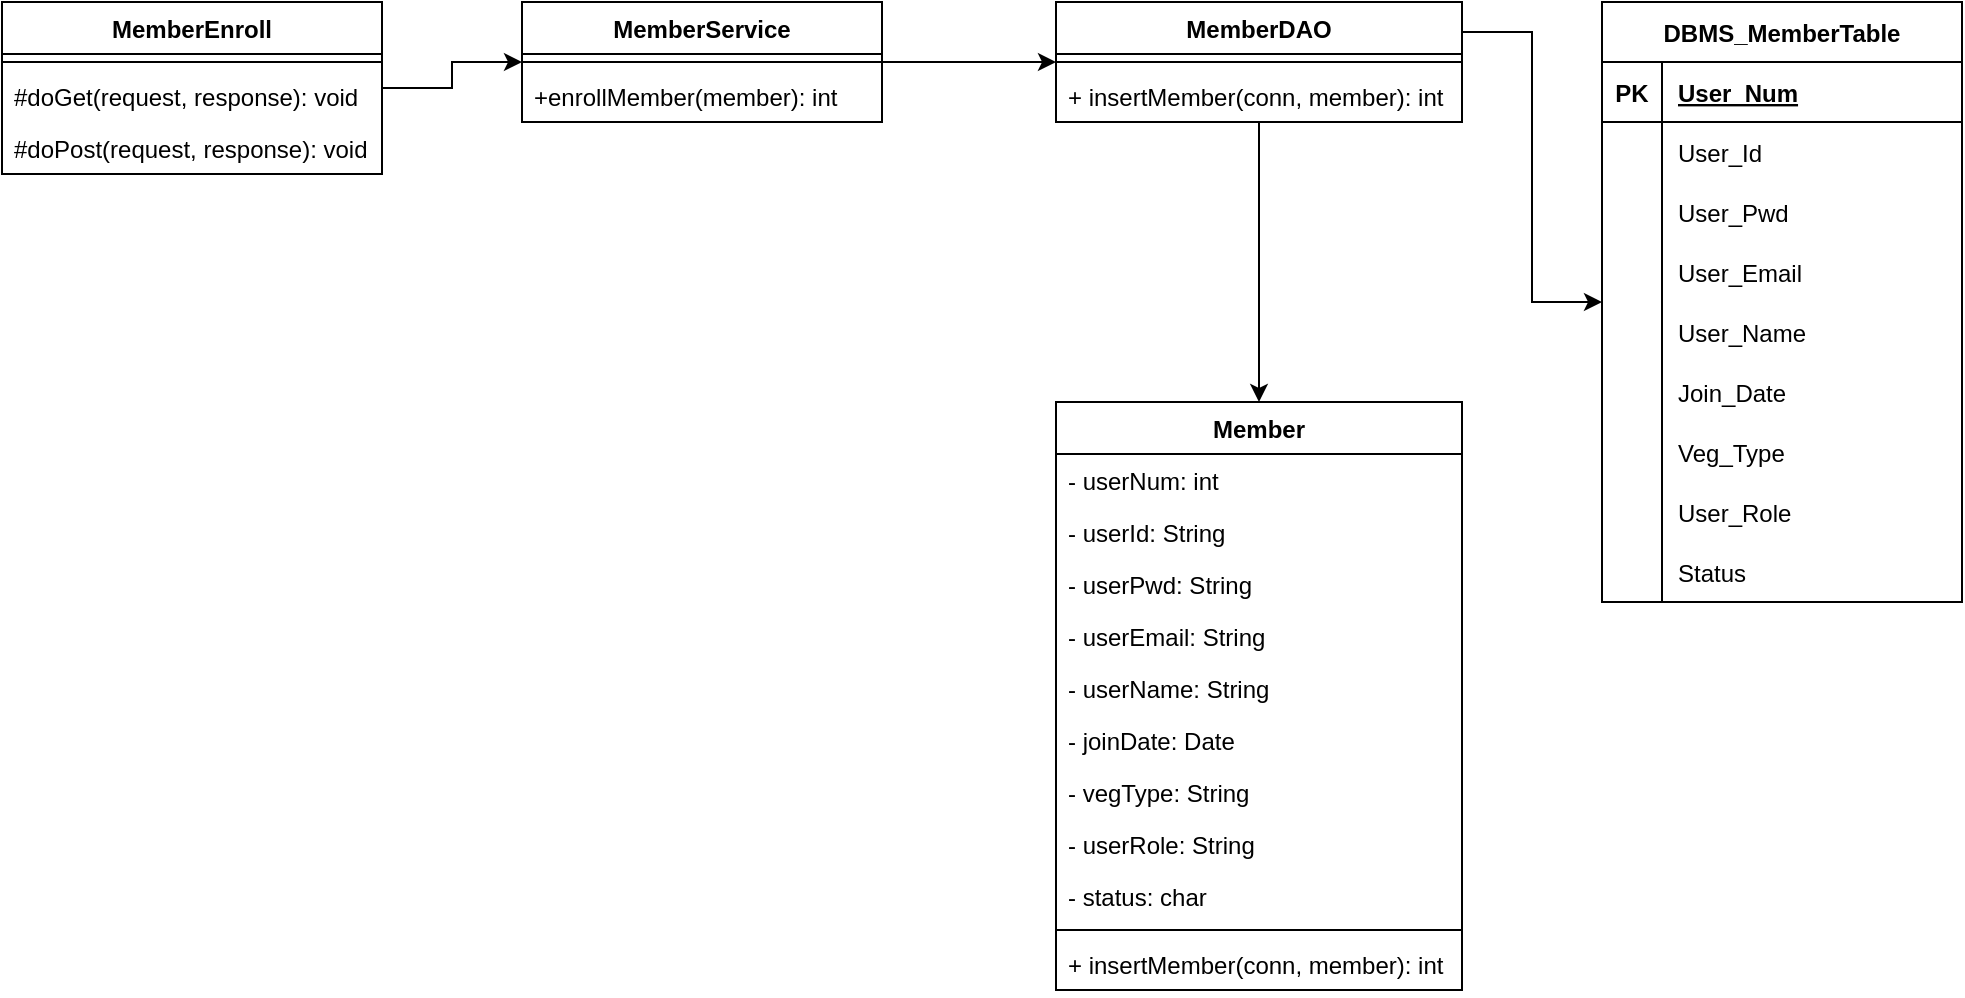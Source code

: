 <mxfile version="14.2.3" type="github">
  <diagram id="OEhobAqETvOdapS4N9l6" name="Page-1">
    <mxGraphModel dx="1422" dy="772" grid="1" gridSize="10" guides="1" tooltips="1" connect="1" arrows="1" fold="1" page="1" pageScale="1" pageWidth="1169" pageHeight="827" math="0" shadow="0">
      <root>
        <mxCell id="0" />
        <mxCell id="1" parent="0" />
        <mxCell id="ojRmfwbubDVdtDespIjS-7" value="DBMS_MemberTable" style="shape=table;startSize=30;container=1;collapsible=1;childLayout=tableLayout;fixedRows=1;rowLines=0;fontStyle=1;align=center;resizeLast=1;" parent="1" vertex="1">
          <mxGeometry x="880" y="80" width="180" height="300" as="geometry" />
        </mxCell>
        <mxCell id="ojRmfwbubDVdtDespIjS-8" value="" style="shape=partialRectangle;collapsible=0;dropTarget=0;pointerEvents=0;fillColor=none;top=0;left=0;bottom=1;right=0;points=[[0,0.5],[1,0.5]];portConstraint=eastwest;" parent="ojRmfwbubDVdtDespIjS-7" vertex="1">
          <mxGeometry y="30" width="180" height="30" as="geometry" />
        </mxCell>
        <mxCell id="ojRmfwbubDVdtDespIjS-9" value="PK" style="shape=partialRectangle;connectable=0;fillColor=none;top=0;left=0;bottom=0;right=0;fontStyle=1;overflow=hidden;" parent="ojRmfwbubDVdtDespIjS-8" vertex="1">
          <mxGeometry width="30" height="30" as="geometry" />
        </mxCell>
        <mxCell id="ojRmfwbubDVdtDespIjS-10" value="User_Num" style="shape=partialRectangle;connectable=0;fillColor=none;top=0;left=0;bottom=0;right=0;align=left;spacingLeft=6;fontStyle=5;overflow=hidden;" parent="ojRmfwbubDVdtDespIjS-8" vertex="1">
          <mxGeometry x="30" width="150" height="30" as="geometry" />
        </mxCell>
        <mxCell id="ojRmfwbubDVdtDespIjS-11" value="" style="shape=partialRectangle;collapsible=0;dropTarget=0;pointerEvents=0;fillColor=none;top=0;left=0;bottom=0;right=0;points=[[0,0.5],[1,0.5]];portConstraint=eastwest;" parent="ojRmfwbubDVdtDespIjS-7" vertex="1">
          <mxGeometry y="60" width="180" height="30" as="geometry" />
        </mxCell>
        <mxCell id="ojRmfwbubDVdtDespIjS-12" value="" style="shape=partialRectangle;connectable=0;fillColor=none;top=0;left=0;bottom=0;right=0;editable=1;overflow=hidden;" parent="ojRmfwbubDVdtDespIjS-11" vertex="1">
          <mxGeometry width="30" height="30" as="geometry" />
        </mxCell>
        <mxCell id="ojRmfwbubDVdtDespIjS-13" value="User_Id" style="shape=partialRectangle;connectable=0;fillColor=none;top=0;left=0;bottom=0;right=0;align=left;spacingLeft=6;overflow=hidden;" parent="ojRmfwbubDVdtDespIjS-11" vertex="1">
          <mxGeometry x="30" width="150" height="30" as="geometry" />
        </mxCell>
        <mxCell id="ojRmfwbubDVdtDespIjS-14" value="" style="shape=partialRectangle;collapsible=0;dropTarget=0;pointerEvents=0;fillColor=none;top=0;left=0;bottom=0;right=0;points=[[0,0.5],[1,0.5]];portConstraint=eastwest;" parent="ojRmfwbubDVdtDespIjS-7" vertex="1">
          <mxGeometry y="90" width="180" height="30" as="geometry" />
        </mxCell>
        <mxCell id="ojRmfwbubDVdtDespIjS-15" value="" style="shape=partialRectangle;connectable=0;fillColor=none;top=0;left=0;bottom=0;right=0;editable=1;overflow=hidden;" parent="ojRmfwbubDVdtDespIjS-14" vertex="1">
          <mxGeometry width="30" height="30" as="geometry" />
        </mxCell>
        <mxCell id="ojRmfwbubDVdtDespIjS-16" value="User_Pwd" style="shape=partialRectangle;connectable=0;fillColor=none;top=0;left=0;bottom=0;right=0;align=left;spacingLeft=6;overflow=hidden;" parent="ojRmfwbubDVdtDespIjS-14" vertex="1">
          <mxGeometry x="30" width="150" height="30" as="geometry" />
        </mxCell>
        <mxCell id="ojRmfwbubDVdtDespIjS-17" value="" style="shape=partialRectangle;collapsible=0;dropTarget=0;pointerEvents=0;fillColor=none;top=0;left=0;bottom=0;right=0;points=[[0,0.5],[1,0.5]];portConstraint=eastwest;" parent="ojRmfwbubDVdtDespIjS-7" vertex="1">
          <mxGeometry y="120" width="180" height="30" as="geometry" />
        </mxCell>
        <mxCell id="ojRmfwbubDVdtDespIjS-18" value="" style="shape=partialRectangle;connectable=0;fillColor=none;top=0;left=0;bottom=0;right=0;editable=1;overflow=hidden;" parent="ojRmfwbubDVdtDespIjS-17" vertex="1">
          <mxGeometry width="30" height="30" as="geometry" />
        </mxCell>
        <mxCell id="ojRmfwbubDVdtDespIjS-19" value="User_Email" style="shape=partialRectangle;connectable=0;fillColor=none;top=0;left=0;bottom=0;right=0;align=left;spacingLeft=6;overflow=hidden;" parent="ojRmfwbubDVdtDespIjS-17" vertex="1">
          <mxGeometry x="30" width="150" height="30" as="geometry" />
        </mxCell>
        <mxCell id="ojRmfwbubDVdtDespIjS-23" value="" style="shape=partialRectangle;collapsible=0;dropTarget=0;pointerEvents=0;fillColor=none;top=0;left=0;bottom=0;right=0;points=[[0,0.5],[1,0.5]];portConstraint=eastwest;" parent="ojRmfwbubDVdtDespIjS-7" vertex="1">
          <mxGeometry y="150" width="180" height="30" as="geometry" />
        </mxCell>
        <mxCell id="ojRmfwbubDVdtDespIjS-24" value="" style="shape=partialRectangle;connectable=0;fillColor=none;top=0;left=0;bottom=0;right=0;editable=1;overflow=hidden;" parent="ojRmfwbubDVdtDespIjS-23" vertex="1">
          <mxGeometry width="30" height="30" as="geometry" />
        </mxCell>
        <mxCell id="ojRmfwbubDVdtDespIjS-25" value="User_Name" style="shape=partialRectangle;connectable=0;fillColor=none;top=0;left=0;bottom=0;right=0;align=left;spacingLeft=6;overflow=hidden;" parent="ojRmfwbubDVdtDespIjS-23" vertex="1">
          <mxGeometry x="30" width="150" height="30" as="geometry" />
        </mxCell>
        <mxCell id="ojRmfwbubDVdtDespIjS-26" value="" style="shape=partialRectangle;collapsible=0;dropTarget=0;pointerEvents=0;fillColor=none;top=0;left=0;bottom=0;right=0;points=[[0,0.5],[1,0.5]];portConstraint=eastwest;" parent="ojRmfwbubDVdtDespIjS-7" vertex="1">
          <mxGeometry y="180" width="180" height="30" as="geometry" />
        </mxCell>
        <mxCell id="ojRmfwbubDVdtDespIjS-27" value="" style="shape=partialRectangle;connectable=0;fillColor=none;top=0;left=0;bottom=0;right=0;editable=1;overflow=hidden;" parent="ojRmfwbubDVdtDespIjS-26" vertex="1">
          <mxGeometry width="30" height="30" as="geometry" />
        </mxCell>
        <mxCell id="ojRmfwbubDVdtDespIjS-28" value="Join_Date" style="shape=partialRectangle;connectable=0;fillColor=none;top=0;left=0;bottom=0;right=0;align=left;spacingLeft=6;overflow=hidden;" parent="ojRmfwbubDVdtDespIjS-26" vertex="1">
          <mxGeometry x="30" width="150" height="30" as="geometry" />
        </mxCell>
        <mxCell id="ojRmfwbubDVdtDespIjS-50" value="" style="shape=partialRectangle;collapsible=0;dropTarget=0;pointerEvents=0;fillColor=none;top=0;left=0;bottom=0;right=0;points=[[0,0.5],[1,0.5]];portConstraint=eastwest;" parent="ojRmfwbubDVdtDespIjS-7" vertex="1">
          <mxGeometry y="210" width="180" height="30" as="geometry" />
        </mxCell>
        <mxCell id="ojRmfwbubDVdtDespIjS-51" value="" style="shape=partialRectangle;connectable=0;fillColor=none;top=0;left=0;bottom=0;right=0;editable=1;overflow=hidden;" parent="ojRmfwbubDVdtDespIjS-50" vertex="1">
          <mxGeometry width="30" height="30" as="geometry" />
        </mxCell>
        <mxCell id="ojRmfwbubDVdtDespIjS-52" value="Veg_Type" style="shape=partialRectangle;connectable=0;fillColor=none;top=0;left=0;bottom=0;right=0;align=left;spacingLeft=6;overflow=hidden;" parent="ojRmfwbubDVdtDespIjS-50" vertex="1">
          <mxGeometry x="30" width="150" height="30" as="geometry" />
        </mxCell>
        <mxCell id="ojRmfwbubDVdtDespIjS-53" value="" style="shape=partialRectangle;collapsible=0;dropTarget=0;pointerEvents=0;fillColor=none;top=0;left=0;bottom=0;right=0;points=[[0,0.5],[1,0.5]];portConstraint=eastwest;" parent="ojRmfwbubDVdtDespIjS-7" vertex="1">
          <mxGeometry y="240" width="180" height="30" as="geometry" />
        </mxCell>
        <mxCell id="ojRmfwbubDVdtDespIjS-54" value="" style="shape=partialRectangle;connectable=0;fillColor=none;top=0;left=0;bottom=0;right=0;editable=1;overflow=hidden;" parent="ojRmfwbubDVdtDespIjS-53" vertex="1">
          <mxGeometry width="30" height="30" as="geometry" />
        </mxCell>
        <mxCell id="ojRmfwbubDVdtDespIjS-55" value="User_Role" style="shape=partialRectangle;connectable=0;fillColor=none;top=0;left=0;bottom=0;right=0;align=left;spacingLeft=6;overflow=hidden;" parent="ojRmfwbubDVdtDespIjS-53" vertex="1">
          <mxGeometry x="30" width="150" height="30" as="geometry" />
        </mxCell>
        <mxCell id="ojRmfwbubDVdtDespIjS-56" value="" style="shape=partialRectangle;collapsible=0;dropTarget=0;pointerEvents=0;fillColor=none;top=0;left=0;bottom=0;right=0;points=[[0,0.5],[1,0.5]];portConstraint=eastwest;" parent="ojRmfwbubDVdtDespIjS-7" vertex="1">
          <mxGeometry y="270" width="180" height="30" as="geometry" />
        </mxCell>
        <mxCell id="ojRmfwbubDVdtDespIjS-57" value="" style="shape=partialRectangle;connectable=0;fillColor=none;top=0;left=0;bottom=0;right=0;editable=1;overflow=hidden;" parent="ojRmfwbubDVdtDespIjS-56" vertex="1">
          <mxGeometry width="30" height="30" as="geometry" />
        </mxCell>
        <mxCell id="ojRmfwbubDVdtDespIjS-58" value="Status" style="shape=partialRectangle;connectable=0;fillColor=none;top=0;left=0;bottom=0;right=0;align=left;spacingLeft=6;overflow=hidden;" parent="ojRmfwbubDVdtDespIjS-56" vertex="1">
          <mxGeometry x="30" width="150" height="30" as="geometry" />
        </mxCell>
        <mxCell id="ojRmfwbubDVdtDespIjS-80" style="edgeStyle=orthogonalEdgeStyle;rounded=0;orthogonalLoop=1;jettySize=auto;html=1;exitX=1;exitY=0.5;exitDx=0;exitDy=0;" parent="1" source="ojRmfwbubDVdtDespIjS-59" target="ojRmfwbubDVdtDespIjS-67" edge="1">
          <mxGeometry relative="1" as="geometry" />
        </mxCell>
        <mxCell id="ojRmfwbubDVdtDespIjS-59" value="MemberEnroll" style="swimlane;fontStyle=1;align=center;verticalAlign=top;childLayout=stackLayout;horizontal=1;startSize=26;horizontalStack=0;resizeParent=1;resizeParentMax=0;resizeLast=0;collapsible=1;marginBottom=0;" parent="1" vertex="1">
          <mxGeometry x="80" y="80" width="190" height="86" as="geometry" />
        </mxCell>
        <mxCell id="ojRmfwbubDVdtDespIjS-61" value="" style="line;strokeWidth=1;fillColor=none;align=left;verticalAlign=middle;spacingTop=-1;spacingLeft=3;spacingRight=3;rotatable=0;labelPosition=right;points=[];portConstraint=eastwest;" parent="ojRmfwbubDVdtDespIjS-59" vertex="1">
          <mxGeometry y="26" width="190" height="8" as="geometry" />
        </mxCell>
        <mxCell id="ojRmfwbubDVdtDespIjS-79" value="#doGet(request, response): void" style="text;strokeColor=none;fillColor=none;align=left;verticalAlign=top;spacingLeft=4;spacingRight=4;overflow=hidden;rotatable=0;points=[[0,0.5],[1,0.5]];portConstraint=eastwest;" parent="ojRmfwbubDVdtDespIjS-59" vertex="1">
          <mxGeometry y="34" width="190" height="26" as="geometry" />
        </mxCell>
        <mxCell id="ojRmfwbubDVdtDespIjS-62" value="#doPost(request, response): void" style="text;strokeColor=none;fillColor=none;align=left;verticalAlign=top;spacingLeft=4;spacingRight=4;overflow=hidden;rotatable=0;points=[[0,0.5],[1,0.5]];portConstraint=eastwest;" parent="ojRmfwbubDVdtDespIjS-59" vertex="1">
          <mxGeometry y="60" width="190" height="26" as="geometry" />
        </mxCell>
        <mxCell id="ojRmfwbubDVdtDespIjS-81" style="edgeStyle=orthogonalEdgeStyle;rounded=0;orthogonalLoop=1;jettySize=auto;html=1;exitX=1;exitY=0.5;exitDx=0;exitDy=0;" parent="1" source="ojRmfwbubDVdtDespIjS-67" target="ojRmfwbubDVdtDespIjS-71" edge="1">
          <mxGeometry relative="1" as="geometry" />
        </mxCell>
        <mxCell id="ojRmfwbubDVdtDespIjS-67" value="MemberService" style="swimlane;fontStyle=1;align=center;verticalAlign=top;childLayout=stackLayout;horizontal=1;startSize=26;horizontalStack=0;resizeParent=1;resizeParentMax=0;resizeLast=0;collapsible=1;marginBottom=0;" parent="1" vertex="1">
          <mxGeometry x="340" y="80" width="180" height="60" as="geometry" />
        </mxCell>
        <mxCell id="ojRmfwbubDVdtDespIjS-69" value="" style="line;strokeWidth=1;fillColor=none;align=left;verticalAlign=middle;spacingTop=-1;spacingLeft=3;spacingRight=3;rotatable=0;labelPosition=right;points=[];portConstraint=eastwest;" parent="ojRmfwbubDVdtDespIjS-67" vertex="1">
          <mxGeometry y="26" width="180" height="8" as="geometry" />
        </mxCell>
        <mxCell id="ojRmfwbubDVdtDespIjS-70" value="+enrollMember(member): int" style="text;strokeColor=none;fillColor=none;align=left;verticalAlign=top;spacingLeft=4;spacingRight=4;overflow=hidden;rotatable=0;points=[[0,0.5],[1,0.5]];portConstraint=eastwest;" parent="ojRmfwbubDVdtDespIjS-67" vertex="1">
          <mxGeometry y="34" width="180" height="26" as="geometry" />
        </mxCell>
        <mxCell id="QjRG7P77UwurPbwQI7Zv-13" style="edgeStyle=orthogonalEdgeStyle;rounded=0;orthogonalLoop=1;jettySize=auto;html=1;exitX=0.5;exitY=1;exitDx=0;exitDy=0;" edge="1" parent="1" source="ojRmfwbubDVdtDespIjS-71" target="QjRG7P77UwurPbwQI7Zv-1">
          <mxGeometry relative="1" as="geometry" />
        </mxCell>
        <mxCell id="QjRG7P77UwurPbwQI7Zv-15" style="edgeStyle=orthogonalEdgeStyle;rounded=0;orthogonalLoop=1;jettySize=auto;html=1;exitX=1;exitY=0.25;exitDx=0;exitDy=0;" edge="1" parent="1" source="ojRmfwbubDVdtDespIjS-71" target="ojRmfwbubDVdtDespIjS-7">
          <mxGeometry relative="1" as="geometry" />
        </mxCell>
        <mxCell id="ojRmfwbubDVdtDespIjS-71" value="MemberDAO" style="swimlane;fontStyle=1;align=center;verticalAlign=top;childLayout=stackLayout;horizontal=1;startSize=26;horizontalStack=0;resizeParent=1;resizeParentMax=0;resizeLast=0;collapsible=1;marginBottom=0;" parent="1" vertex="1">
          <mxGeometry x="607" y="80" width="203" height="60" as="geometry" />
        </mxCell>
        <mxCell id="ojRmfwbubDVdtDespIjS-73" value="" style="line;strokeWidth=1;fillColor=none;align=left;verticalAlign=middle;spacingTop=-1;spacingLeft=3;spacingRight=3;rotatable=0;labelPosition=right;points=[];portConstraint=eastwest;" parent="ojRmfwbubDVdtDespIjS-71" vertex="1">
          <mxGeometry y="26" width="203" height="8" as="geometry" />
        </mxCell>
        <mxCell id="ojRmfwbubDVdtDespIjS-74" value="+ insertMember(conn, member): int" style="text;strokeColor=none;fillColor=none;align=left;verticalAlign=top;spacingLeft=4;spacingRight=4;overflow=hidden;rotatable=0;points=[[0,0.5],[1,0.5]];portConstraint=eastwest;" parent="ojRmfwbubDVdtDespIjS-71" vertex="1">
          <mxGeometry y="34" width="203" height="26" as="geometry" />
        </mxCell>
        <mxCell id="QjRG7P77UwurPbwQI7Zv-1" value="Member" style="swimlane;fontStyle=1;align=center;verticalAlign=top;childLayout=stackLayout;horizontal=1;startSize=26;horizontalStack=0;resizeParent=1;resizeParentMax=0;resizeLast=0;collapsible=1;marginBottom=0;" vertex="1" parent="1">
          <mxGeometry x="607" y="280" width="203" height="294" as="geometry" />
        </mxCell>
        <mxCell id="QjRG7P77UwurPbwQI7Zv-5" value="- userNum: int" style="text;strokeColor=none;fillColor=none;align=left;verticalAlign=top;spacingLeft=4;spacingRight=4;overflow=hidden;rotatable=0;points=[[0,0.5],[1,0.5]];portConstraint=eastwest;" vertex="1" parent="QjRG7P77UwurPbwQI7Zv-1">
          <mxGeometry y="26" width="203" height="26" as="geometry" />
        </mxCell>
        <mxCell id="QjRG7P77UwurPbwQI7Zv-6" value="- userId: String" style="text;strokeColor=none;fillColor=none;align=left;verticalAlign=top;spacingLeft=4;spacingRight=4;overflow=hidden;rotatable=0;points=[[0,0.5],[1,0.5]];portConstraint=eastwest;" vertex="1" parent="QjRG7P77UwurPbwQI7Zv-1">
          <mxGeometry y="52" width="203" height="26" as="geometry" />
        </mxCell>
        <mxCell id="QjRG7P77UwurPbwQI7Zv-7" value="- userPwd: String" style="text;strokeColor=none;fillColor=none;align=left;verticalAlign=top;spacingLeft=4;spacingRight=4;overflow=hidden;rotatable=0;points=[[0,0.5],[1,0.5]];portConstraint=eastwest;" vertex="1" parent="QjRG7P77UwurPbwQI7Zv-1">
          <mxGeometry y="78" width="203" height="26" as="geometry" />
        </mxCell>
        <mxCell id="QjRG7P77UwurPbwQI7Zv-8" value="- userEmail: String" style="text;strokeColor=none;fillColor=none;align=left;verticalAlign=top;spacingLeft=4;spacingRight=4;overflow=hidden;rotatable=0;points=[[0,0.5],[1,0.5]];portConstraint=eastwest;" vertex="1" parent="QjRG7P77UwurPbwQI7Zv-1">
          <mxGeometry y="104" width="203" height="26" as="geometry" />
        </mxCell>
        <mxCell id="QjRG7P77UwurPbwQI7Zv-9" value="- userName: String" style="text;strokeColor=none;fillColor=none;align=left;verticalAlign=top;spacingLeft=4;spacingRight=4;overflow=hidden;rotatable=0;points=[[0,0.5],[1,0.5]];portConstraint=eastwest;" vertex="1" parent="QjRG7P77UwurPbwQI7Zv-1">
          <mxGeometry y="130" width="203" height="26" as="geometry" />
        </mxCell>
        <mxCell id="QjRG7P77UwurPbwQI7Zv-4" value="- joinDate: Date" style="text;strokeColor=none;fillColor=none;align=left;verticalAlign=top;spacingLeft=4;spacingRight=4;overflow=hidden;rotatable=0;points=[[0,0.5],[1,0.5]];portConstraint=eastwest;" vertex="1" parent="QjRG7P77UwurPbwQI7Zv-1">
          <mxGeometry y="156" width="203" height="26" as="geometry" />
        </mxCell>
        <mxCell id="QjRG7P77UwurPbwQI7Zv-11" value="- vegType: String" style="text;strokeColor=none;fillColor=none;align=left;verticalAlign=top;spacingLeft=4;spacingRight=4;overflow=hidden;rotatable=0;points=[[0,0.5],[1,0.5]];portConstraint=eastwest;" vertex="1" parent="QjRG7P77UwurPbwQI7Zv-1">
          <mxGeometry y="182" width="203" height="26" as="geometry" />
        </mxCell>
        <mxCell id="QjRG7P77UwurPbwQI7Zv-12" value="- userRole: String" style="text;strokeColor=none;fillColor=none;align=left;verticalAlign=top;spacingLeft=4;spacingRight=4;overflow=hidden;rotatable=0;points=[[0,0.5],[1,0.5]];portConstraint=eastwest;" vertex="1" parent="QjRG7P77UwurPbwQI7Zv-1">
          <mxGeometry y="208" width="203" height="26" as="geometry" />
        </mxCell>
        <mxCell id="QjRG7P77UwurPbwQI7Zv-10" value="- status: char" style="text;strokeColor=none;fillColor=none;align=left;verticalAlign=top;spacingLeft=4;spacingRight=4;overflow=hidden;rotatable=0;points=[[0,0.5],[1,0.5]];portConstraint=eastwest;" vertex="1" parent="QjRG7P77UwurPbwQI7Zv-1">
          <mxGeometry y="234" width="203" height="26" as="geometry" />
        </mxCell>
        <mxCell id="QjRG7P77UwurPbwQI7Zv-2" value="" style="line;strokeWidth=1;fillColor=none;align=left;verticalAlign=middle;spacingTop=-1;spacingLeft=3;spacingRight=3;rotatable=0;labelPosition=right;points=[];portConstraint=eastwest;" vertex="1" parent="QjRG7P77UwurPbwQI7Zv-1">
          <mxGeometry y="260" width="203" height="8" as="geometry" />
        </mxCell>
        <mxCell id="QjRG7P77UwurPbwQI7Zv-3" value="+ insertMember(conn, member): int" style="text;strokeColor=none;fillColor=none;align=left;verticalAlign=top;spacingLeft=4;spacingRight=4;overflow=hidden;rotatable=0;points=[[0,0.5],[1,0.5]];portConstraint=eastwest;" vertex="1" parent="QjRG7P77UwurPbwQI7Zv-1">
          <mxGeometry y="268" width="203" height="26" as="geometry" />
        </mxCell>
      </root>
    </mxGraphModel>
  </diagram>
</mxfile>
